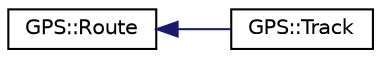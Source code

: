 digraph "Graphical Class Hierarchy"
{
 // LATEX_PDF_SIZE
  edge [fontname="Helvetica",fontsize="10",labelfontname="Helvetica",labelfontsize="10"];
  node [fontname="Helvetica",fontsize="10",shape=record];
  rankdir="LR";
  Node0 [label="GPS::Route",height=0.2,width=0.4,color="black", fillcolor="white", style="filled",URL="$class_g_p_s_1_1_route.html",tooltip=" "];
  Node0 -> Node1 [dir="back",color="midnightblue",fontsize="10",style="solid",fontname="Helvetica"];
  Node1 [label="GPS::Track",height=0.2,width=0.4,color="black", fillcolor="white", style="filled",URL="$class_g_p_s_1_1_track.html",tooltip=" "];
}
